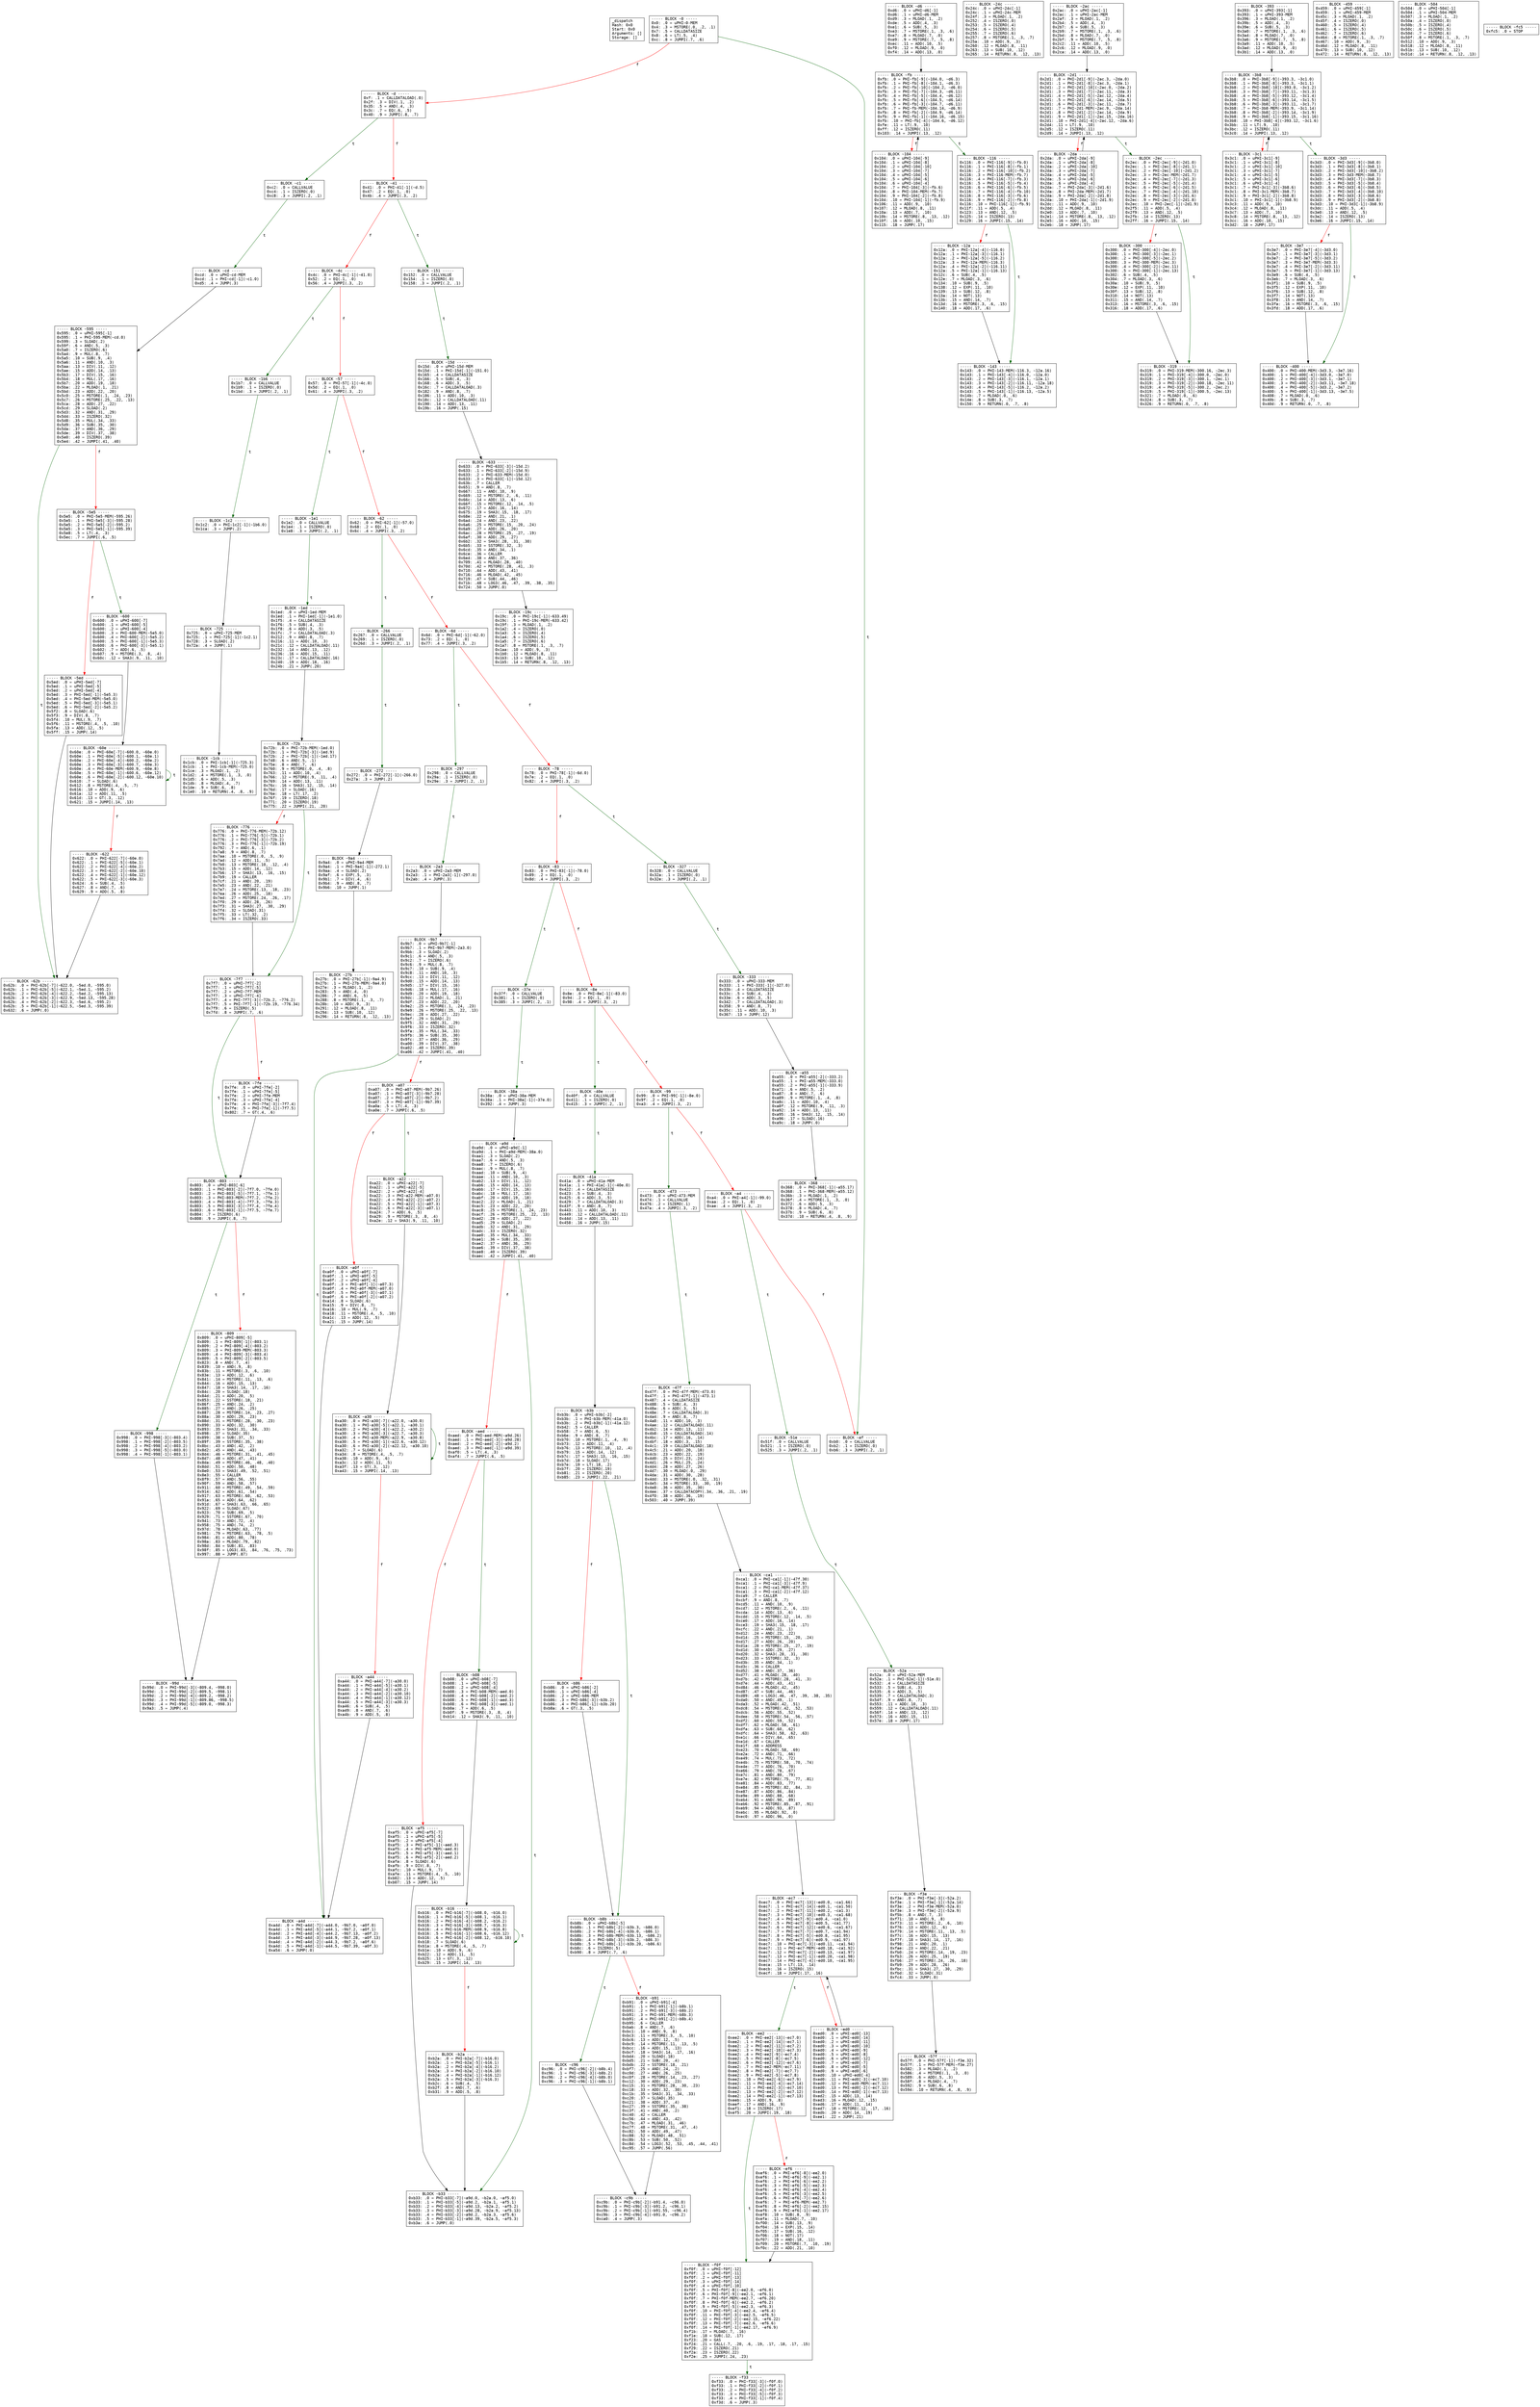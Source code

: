 
digraph G {
graph [fontname = "consolas"];
node  [fontname = "consolas"];
edge  [fontname = "consolas"];
ff [label="{_dispatch\lHash: 0x0\lStart: 0x0\lArguments: []\lStorage: []\l}", shape="record"];
block_0 [label="----- BLOCK ~0 -----\l0x0: .0 = uPHI~0-MEM\l0x4: .3 = MSTORE(.0, .2, .1)\l0x7: .5 = CALLDATASIZE\l0x8: .6 = LT(.5, .4)\l0xc: .8 = JUMPI(.7, .6)\l", shape="record"];
block_d [label="----- BLOCK ~d -----\l0xf: .1 = CALLDATALOAD(.0)\l0x2f: .3 = DIV(.1, .2)\l0x35: .5 = AND(.4, .3)\l0x3c: .7 = EQ(.6, .5)\l0x40: .9 = JUMPI(.8, .7)\l", shape="record"];
block_41 [label="----- BLOCK ~41 -----\l0x41: .0 = PHI~41[-1](~d.5)\l0x47: .2 = EQ(.1, .0)\l0x4b: .4 = JUMPI(.3, .2)\l", shape="record"];
block_4c [label="----- BLOCK ~4c -----\l0x4c: .0 = PHI~4c[-1](~41.0)\l0x52: .2 = EQ(.1, .0)\l0x56: .4 = JUMPI(.3, .2)\l", shape="record"];
block_57 [label="----- BLOCK ~57 -----\l0x57: .0 = PHI~57[-1](~4c.0)\l0x5d: .2 = EQ(.1, .0)\l0x61: .4 = JUMPI(.3, .2)\l", shape="record"];
block_62 [label="----- BLOCK ~62 -----\l0x62: .0 = PHI~62[-1](~57.0)\l0x68: .2 = EQ(.1, .0)\l0x6c: .4 = JUMPI(.3, .2)\l", shape="record"];
block_6d [label="----- BLOCK ~6d -----\l0x6d: .0 = PHI~6d[-1](~62.0)\l0x73: .2 = EQ(.1, .0)\l0x77: .4 = JUMPI(.3, .2)\l", shape="record"];
block_78 [label="----- BLOCK ~78 -----\l0x78: .0 = PHI~78[-1](~6d.0)\l0x7e: .2 = EQ(.1, .0)\l0x82: .4 = JUMPI(.3, .2)\l", shape="record"];
block_83 [label="----- BLOCK ~83 -----\l0x83: .0 = PHI~83[-1](~78.0)\l0x89: .2 = EQ(.1, .0)\l0x8d: .4 = JUMPI(.3, .2)\l", shape="record"];
block_8e [label="----- BLOCK ~8e -----\l0x8e: .0 = PHI~8e[-1](~83.0)\l0x94: .2 = EQ(.1, .0)\l0x98: .4 = JUMPI(.3, .2)\l", shape="record"];
block_99 [label="----- BLOCK ~99 -----\l0x99: .0 = PHI~99[-1](~8e.0)\l0x9f: .2 = EQ(.1, .0)\l0xa3: .4 = JUMPI(.3, .2)\l", shape="record"];
block_a4 [label="----- BLOCK ~a4 -----\l0xa4: .0 = PHI~a4[-1](~99.0)\l0xaa: .2 = EQ(.1, .0)\l0xae: .4 = JUMPI(.3, .2)\l", shape="record"];
block_af [label="----- BLOCK ~af -----\l0xb0: .0 = CALLVALUE\l0xb2: .1 = ISZERO(.0)\l0xb6: .3 = JUMPI(.2, .1)\l", shape="record"];
block_c1 [label="----- BLOCK ~c1 -----\l0xc2: .0 = CALLVALUE\l0xc4: .1 = ISZERO(.0)\l0xc8: .3 = JUMPI(.2, .1)\l", shape="record"];
block_cd [label="----- BLOCK ~cd -----\l0xcd: .0 = uPHI~cd-MEM\l0xcd: .1 = PHI~cd[-1](~c1.0)\l0xd5: .4 = JUMP(.3)\l", shape="record"];
block_d6 [label="----- BLOCK ~d6 -----\l0xd6: .0 = uPHI~d6[-1]\l0xd6: .1 = uPHI~d6-MEM\l0xd9: .3 = MLOAD(.1, .2)\l0xde: .5 = ADD(.4, .3)\l0xe1: .6 = SUB(.5, .3)\l0xe3: .7 = MSTORE(.1, .3, .6)\l0xe7: .8 = MLOAD(.7, .0)\l0xe9: .9 = MSTORE(.7, .5, .8)\l0xec: .11 = ADD(.10, .5)\l0xf0: .12 = MLOAD(.9, .0)\l0xf4: .14 = ADD(.13, .0)\l", shape="record"];
block_fb [label="----- BLOCK ~fb -----\l0xfb: .0 = PHI~fb[-9](~104.0, ~d6.3)\l0xfb: .1 = PHI~fb[-8](~104.1, ~d6.3)\l0xfb: .2 = PHI~fb[-10](~104.2, ~d6.0)\l0xfb: .3 = PHI~fb[-7](~104.3, ~d6.11)\l0xfb: .4 = PHI~fb[-5](~104.4, ~d6.12)\l0xfb: .5 = PHI~fb[-6](~104.5, ~d6.14)\l0xfb: .6 = PHI~fb[-3](~104.7, ~d6.11)\l0xfb: .7 = PHI~fb-MEM(~104.14, ~d6.9)\l0xfb: .8 = PHI~fb[-2](~104.9, ~d6.14)\l0xfb: .9 = PHI~fb[-1](~104.16, ~d6.15)\l0xfb: .10 = PHI~fb[-4](~104.6, ~d6.12)\l0xfe: .11 = LT(.9, .10)\l0xff: .12 = ISZERO(.11)\l0x103: .14 = JUMPI(.13, .12)\l", shape="record"];
block_104 [label="----- BLOCK ~104 -----\l0x104: .0 = uPHI~104[-9]\l0x104: .1 = uPHI~104[-8]\l0x104: .2 = uPHI~104[-10]\l0x104: .3 = uPHI~104[-7]\l0x104: .4 = uPHI~104[-5]\l0x104: .5 = uPHI~104[-6]\l0x104: .6 = uPHI~104[-4]\l0x104: .7 = PHI~104[-3](~fb.6)\l0x104: .8 = PHI~104-MEM(~fb.7)\l0x104: .9 = PHI~104[-2](~fb.8)\l0x104: .10 = PHI~104[-1](~fb.9)\l0x106: .11 = ADD(.9, .10)\l0x107: .12 = MLOAD(.8, .11)\l0x10a: .13 = ADD(.7, .10)\l0x10b: .14 = MSTORE(.8, .13, .12)\l0x10f: .16 = ADD(.10, .15)\l0x115: .18 = JUMP(.17)\l", shape="record"];
block_116 [label="----- BLOCK ~116 -----\l0x116: .0 = PHI~116[-9](~fb.0)\l0x116: .1 = PHI~116[-8](~fb.1)\l0x116: .2 = PHI~116[-10](~fb.2)\l0x116: .3 = PHI~116-MEM(~fb.7)\l0x116: .4 = PHI~116[-7](~fb.3)\l0x116: .5 = PHI~116[-5](~fb.4)\l0x116: .6 = PHI~116[-6](~fb.5)\l0x116: .7 = PHI~116[-4](~fb.10)\l0x116: .8 = PHI~116[-3](~fb.6)\l0x116: .9 = PHI~116[-2](~fb.8)\l0x116: .10 = PHI~116[-1](~fb.9)\l0x11f: .11 = ADD(.5, .4)\l0x123: .13 = AND(.12, .5)\l0x125: .14 = ISZERO(.13)\l0x129: .16 = JUMPI(.15, .14)\l", shape="record"];
block_12a [label="----- BLOCK ~12a -----\l0x12a: .0 = PHI~12a[-4](~116.0)\l0x12a: .1 = PHI~12a[-3](~116.1)\l0x12a: .2 = PHI~12a[-5](~116.2)\l0x12a: .3 = PHI~12a-MEM(~116.3)\l0x12a: .4 = PHI~12a[-2](~116.11)\l0x12a: .5 = PHI~12a[-1](~116.13)\l0x12c: .6 = SUB(.4, .5)\l0x12e: .7 = MLOAD(.3, .6)\l0x134: .10 = SUB(.9, .5)\l0x138: .12 = EXP(.11, .10)\l0x139: .13 = SUB(.12, .8)\l0x13a: .14 = NOT(.13)\l0x13b: .15 = AND(.14, .7)\l0x13d: .16 = MSTORE(.3, .6, .15)\l0x140: .18 = ADD(.17, .6)\l", shape="record"];
block_143 [label="----- BLOCK ~143 -----\l0x143: .0 = PHI~143-MEM(~116.3, ~12a.16)\l0x143: .1 = PHI~143[-4](~116.0, ~12a.0)\l0x143: .2 = PHI~143[-3](~116.1, ~12a.1)\l0x143: .3 = PHI~143[-2](~116.11, ~12a.18)\l0x143: .4 = PHI~143[-5](~116.2, ~12a.2)\l0x143: .5 = PHI~143[-1](~116.13, ~12a.5)\l0x14b: .7 = MLOAD(.0, .6)\l0x14e: .8 = SUB(.3, .7)\l0x150: .9 = RETURN(.0, .7, .8)\l", shape="record"];
block_151 [label="----- BLOCK ~151 -----\l0x152: .0 = CALLVALUE\l0x154: .1 = ISZERO(.0)\l0x158: .3 = JUMPI(.2, .1)\l", shape="record"];
block_15d [label="----- BLOCK ~15d -----\l0x15d: .0 = uPHI~15d-MEM\l0x15d: .1 = PHI~15d[-1](~151.0)\l0x165: .4 = CALLDATASIZE\l0x166: .5 = SUB(.4, .3)\l0x168: .6 = ADD(.3, .5)\l0x16c: .7 = CALLDATALOAD(.3)\l0x182: .9 = AND(.8, .7)\l0x186: .11 = ADD(.10, .3)\l0x18c: .12 = CALLDATALOAD(.11)\l0x190: .14 = ADD(.13, .11)\l0x19b: .16 = JUMP(.15)\l", shape="record"];
block_19c [label="----- BLOCK ~19c -----\l0x19c: .0 = PHI~19c[-1](~633.49)\l0x19c: .1 = PHI~19c-MEM(~633.42)\l0x19f: .3 = MLOAD(.1, .2)\l0x1a2: .4 = ISZERO(.0)\l0x1a3: .5 = ISZERO(.4)\l0x1a4: .6 = ISZERO(.5)\l0x1a5: .7 = ISZERO(.6)\l0x1a7: .8 = MSTORE(.1, .3, .7)\l0x1aa: .10 = ADD(.9, .3)\l0x1b0: .12 = MLOAD(.8, .11)\l0x1b3: .13 = SUB(.10, .12)\l0x1b5: .14 = RETURN(.8, .12, .13)\l", shape="record"];
block_1b6 [label="----- BLOCK ~1b6 -----\l0x1b7: .0 = CALLVALUE\l0x1b9: .1 = ISZERO(.0)\l0x1bd: .3 = JUMPI(.2, .1)\l", shape="record"];
block_1c2 [label="----- BLOCK ~1c2 -----\l0x1c2: .0 = PHI~1c2[-1](~1b6.0)\l0x1ca: .3 = JUMP(.2)\l", shape="record"];
block_1cb [label="----- BLOCK ~1cb -----\l0x1cb: .0 = PHI~1cb[-1](~725.3)\l0x1cb: .1 = PHI~1cb-MEM(~725.0)\l0x1ce: .3 = MLOAD(.1, .2)\l0x1d2: .4 = MSTORE(.1, .3, .0)\l0x1d5: .6 = ADD(.5, .3)\l0x1db: .8 = MLOAD(.4, .7)\l0x1de: .9 = SUB(.6, .8)\l0x1e0: .10 = RETURN(.4, .8, .9)\l", shape="record"];
block_1e1 [label="----- BLOCK ~1e1 -----\l0x1e2: .0 = CALLVALUE\l0x1e4: .1 = ISZERO(.0)\l0x1e8: .3 = JUMPI(.2, .1)\l", shape="record"];
block_1ed [label="----- BLOCK ~1ed -----\l0x1ed: .0 = uPHI~1ed-MEM\l0x1ed: .1 = PHI~1ed[-1](~1e1.0)\l0x1f5: .4 = CALLDATASIZE\l0x1f6: .5 = SUB(.4, .3)\l0x1f8: .6 = ADD(.3, .5)\l0x1fc: .7 = CALLDATALOAD(.3)\l0x212: .9 = AND(.8, .7)\l0x216: .11 = ADD(.10, .3)\l0x21c: .12 = CALLDATALOAD(.11)\l0x232: .14 = AND(.13, .12)\l0x236: .16 = ADD(.15, .11)\l0x23c: .17 = CALLDATALOAD(.16)\l0x240: .19 = ADD(.18, .16)\l0x24b: .21 = JUMP(.20)\l", shape="record"];
block_24c [label="----- BLOCK ~24c -----\l0x24c: .0 = uPHI~24c[-1]\l0x24c: .1 = uPHI~24c-MEM\l0x24f: .3 = MLOAD(.1, .2)\l0x252: .4 = ISZERO(.0)\l0x253: .5 = ISZERO(.4)\l0x254: .6 = ISZERO(.5)\l0x255: .7 = ISZERO(.6)\l0x257: .8 = MSTORE(.1, .3, .7)\l0x25a: .10 = ADD(.9, .3)\l0x260: .12 = MLOAD(.8, .11)\l0x263: .13 = SUB(.10, .12)\l0x265: .14 = RETURN(.8, .12, .13)\l", shape="record"];
block_266 [label="----- BLOCK ~266 -----\l0x267: .0 = CALLVALUE\l0x269: .1 = ISZERO(.0)\l0x26d: .3 = JUMPI(.2, .1)\l", shape="record"];
block_272 [label="----- BLOCK ~272 -----\l0x272: .0 = PHI~272[-1](~266.0)\l0x27a: .3 = JUMP(.2)\l", shape="record"];
block_27b [label="----- BLOCK ~27b -----\l0x27b: .0 = PHI~27b[-1](~9a4.9)\l0x27b: .1 = PHI~27b-MEM(~9a4.0)\l0x27e: .3 = MLOAD(.1, .2)\l0x283: .5 = AND(.4, .0)\l0x286: .7 = AND(.6, .5)\l0x288: .8 = MSTORE(.1, .3, .7)\l0x28b: .10 = ADD(.9, .3)\l0x291: .12 = MLOAD(.8, .11)\l0x294: .13 = SUB(.10, .12)\l0x296: .14 = RETURN(.8, .12, .13)\l", shape="record"];
block_297 [label="----- BLOCK ~297 -----\l0x298: .0 = CALLVALUE\l0x29a: .1 = ISZERO(.0)\l0x29e: .3 = JUMPI(.2, .1)\l", shape="record"];
block_2a3 [label="----- BLOCK ~2a3 -----\l0x2a3: .0 = uPHI~2a3-MEM\l0x2a3: .1 = PHI~2a3[-1](~297.0)\l0x2ab: .4 = JUMP(.3)\l", shape="record"];
block_2ac [label="----- BLOCK ~2ac -----\l0x2ac: .0 = uPHI~2ac[-1]\l0x2ac: .1 = uPHI~2ac-MEM\l0x2af: .3 = MLOAD(.1, .2)\l0x2b4: .5 = ADD(.4, .3)\l0x2b7: .6 = SUB(.5, .3)\l0x2b9: .7 = MSTORE(.1, .3, .6)\l0x2bd: .8 = MLOAD(.7, .0)\l0x2bf: .9 = MSTORE(.7, .5, .8)\l0x2c2: .11 = ADD(.10, .5)\l0x2c6: .12 = MLOAD(.9, .0)\l0x2ca: .14 = ADD(.13, .0)\l", shape="record"];
block_2d1 [label="----- BLOCK ~2d1 -----\l0x2d1: .0 = PHI~2d1[-9](~2ac.3, ~2da.0)\l0x2d1: .1 = PHI~2d1[-8](~2ac.3, ~2da.1)\l0x2d1: .2 = PHI~2d1[-10](~2ac.0, ~2da.2)\l0x2d1: .3 = PHI~2d1[-7](~2ac.11, ~2da.3)\l0x2d1: .4 = PHI~2d1[-5](~2ac.12, ~2da.4)\l0x2d1: .5 = PHI~2d1[-6](~2ac.14, ~2da.5)\l0x2d1: .6 = PHI~2d1[-3](~2ac.11, ~2da.7)\l0x2d1: .7 = PHI~2d1-MEM(~2ac.9, ~2da.14)\l0x2d1: .8 = PHI~2d1[-2](~2ac.14, ~2da.9)\l0x2d1: .9 = PHI~2d1[-1](~2ac.15, ~2da.16)\l0x2d1: .10 = PHI~2d1[-4](~2ac.12, ~2da.6)\l0x2d4: .11 = LT(.9, .10)\l0x2d5: .12 = ISZERO(.11)\l0x2d9: .14 = JUMPI(.13, .12)\l", shape="record"];
block_2da [label="----- BLOCK ~2da -----\l0x2da: .0 = uPHI~2da[-9]\l0x2da: .1 = uPHI~2da[-8]\l0x2da: .2 = uPHI~2da[-10]\l0x2da: .3 = uPHI~2da[-7]\l0x2da: .4 = uPHI~2da[-5]\l0x2da: .5 = uPHI~2da[-6]\l0x2da: .6 = uPHI~2da[-4]\l0x2da: .7 = PHI~2da[-3](~2d1.6)\l0x2da: .8 = PHI~2da-MEM(~2d1.7)\l0x2da: .9 = PHI~2da[-2](~2d1.8)\l0x2da: .10 = PHI~2da[-1](~2d1.9)\l0x2dc: .11 = ADD(.9, .10)\l0x2dd: .12 = MLOAD(.8, .11)\l0x2e0: .13 = ADD(.7, .10)\l0x2e1: .14 = MSTORE(.8, .13, .12)\l0x2e5: .16 = ADD(.10, .15)\l0x2eb: .18 = JUMP(.17)\l", shape="record"];
block_2ec [label="----- BLOCK ~2ec -----\l0x2ec: .0 = PHI~2ec[-9](~2d1.0)\l0x2ec: .1 = PHI~2ec[-8](~2d1.1)\l0x2ec: .2 = PHI~2ec[-10](~2d1.2)\l0x2ec: .3 = PHI~2ec-MEM(~2d1.7)\l0x2ec: .4 = PHI~2ec[-7](~2d1.3)\l0x2ec: .5 = PHI~2ec[-5](~2d1.4)\l0x2ec: .6 = PHI~2ec[-6](~2d1.5)\l0x2ec: .7 = PHI~2ec[-4](~2d1.10)\l0x2ec: .8 = PHI~2ec[-3](~2d1.6)\l0x2ec: .9 = PHI~2ec[-2](~2d1.8)\l0x2ec: .10 = PHI~2ec[-1](~2d1.9)\l0x2f5: .11 = ADD(.5, .4)\l0x2f9: .13 = AND(.12, .5)\l0x2fb: .14 = ISZERO(.13)\l0x2ff: .16 = JUMPI(.15, .14)\l", shape="record"];
block_300 [label="----- BLOCK ~300 -----\l0x300: .0 = PHI~300[-4](~2ec.0)\l0x300: .1 = PHI~300[-3](~2ec.1)\l0x300: .2 = PHI~300[-5](~2ec.2)\l0x300: .3 = PHI~300-MEM(~2ec.3)\l0x300: .4 = PHI~300[-2](~2ec.11)\l0x300: .5 = PHI~300[-1](~2ec.13)\l0x302: .6 = SUB(.4, .5)\l0x304: .7 = MLOAD(.3, .6)\l0x30a: .10 = SUB(.9, .5)\l0x30e: .12 = EXP(.11, .10)\l0x30f: .13 = SUB(.12, .8)\l0x310: .14 = NOT(.13)\l0x311: .15 = AND(.14, .7)\l0x313: .16 = MSTORE(.3, .6, .15)\l0x316: .18 = ADD(.17, .6)\l", shape="record"];
block_319 [label="----- BLOCK ~319 -----\l0x319: .0 = PHI~319-MEM(~300.16, ~2ec.3)\l0x319: .1 = PHI~319[-4](~300.0, ~2ec.0)\l0x319: .2 = PHI~319[-3](~300.1, ~2ec.1)\l0x319: .3 = PHI~319[-2](~300.18, ~2ec.11)\l0x319: .4 = PHI~319[-5](~300.2, ~2ec.2)\l0x319: .5 = PHI~319[-1](~300.5, ~2ec.13)\l0x321: .7 = MLOAD(.0, .6)\l0x324: .8 = SUB(.3, .7)\l0x326: .9 = RETURN(.0, .7, .8)\l", shape="record"];
block_327 [label="----- BLOCK ~327 -----\l0x328: .0 = CALLVALUE\l0x32a: .1 = ISZERO(.0)\l0x32e: .3 = JUMPI(.2, .1)\l", shape="record"];
block_333 [label="----- BLOCK ~333 -----\l0x333: .0 = uPHI~333-MEM\l0x333: .1 = PHI~333[-1](~327.0)\l0x33b: .4 = CALLDATASIZE\l0x33c: .5 = SUB(.4, .3)\l0x33e: .6 = ADD(.3, .5)\l0x342: .7 = CALLDATALOAD(.3)\l0x358: .9 = AND(.8, .7)\l0x35c: .11 = ADD(.10, .3)\l0x367: .13 = JUMP(.12)\l", shape="record"];
block_368 [label="----- BLOCK ~368 -----\l0x368: .0 = PHI~368[-1](~a55.17)\l0x368: .1 = PHI~368-MEM(~a55.12)\l0x36b: .3 = MLOAD(.1, .2)\l0x36f: .4 = MSTORE(.1, .3, .0)\l0x372: .6 = ADD(.5, .3)\l0x378: .8 = MLOAD(.4, .7)\l0x37b: .9 = SUB(.6, .8)\l0x37d: .10 = RETURN(.4, .8, .9)\l", shape="record"];
block_37e [label="----- BLOCK ~37e -----\l0x37f: .0 = CALLVALUE\l0x381: .1 = ISZERO(.0)\l0x385: .3 = JUMPI(.2, .1)\l", shape="record"];
block_38a [label="----- BLOCK ~38a -----\l0x38a: .0 = uPHI~38a-MEM\l0x38a: .1 = PHI~38a[-1](~37e.0)\l0x392: .4 = JUMP(.3)\l", shape="record"];
block_393 [label="----- BLOCK ~393 -----\l0x393: .0 = uPHI~393[-1]\l0x393: .1 = uPHI~393-MEM\l0x396: .3 = MLOAD(.1, .2)\l0x39b: .5 = ADD(.4, .3)\l0x39e: .6 = SUB(.5, .3)\l0x3a0: .7 = MSTORE(.1, .3, .6)\l0x3a4: .8 = MLOAD(.7, .0)\l0x3a6: .9 = MSTORE(.7, .5, .8)\l0x3a9: .11 = ADD(.10, .5)\l0x3ad: .12 = MLOAD(.9, .0)\l0x3b1: .14 = ADD(.13, .0)\l", shape="record"];
block_3b8 [label="----- BLOCK ~3b8 -----\l0x3b8: .0 = PHI~3b8[-9](~393.3, ~3c1.0)\l0x3b8: .1 = PHI~3b8[-8](~393.3, ~3c1.1)\l0x3b8: .2 = PHI~3b8[-10](~393.0, ~3c1.2)\l0x3b8: .3 = PHI~3b8[-7](~393.11, ~3c1.3)\l0x3b8: .4 = PHI~3b8[-5](~393.12, ~3c1.4)\l0x3b8: .5 = PHI~3b8[-6](~393.14, ~3c1.5)\l0x3b8: .6 = PHI~3b8[-3](~393.11, ~3c1.7)\l0x3b8: .7 = PHI~3b8-MEM(~393.9, ~3c1.14)\l0x3b8: .8 = PHI~3b8[-2](~393.14, ~3c1.9)\l0x3b8: .9 = PHI~3b8[-1](~393.15, ~3c1.16)\l0x3b8: .10 = PHI~3b8[-4](~393.12, ~3c1.6)\l0x3bb: .11 = LT(.9, .10)\l0x3bc: .12 = ISZERO(.11)\l0x3c0: .14 = JUMPI(.13, .12)\l", shape="record"];
block_3c1 [label="----- BLOCK ~3c1 -----\l0x3c1: .0 = uPHI~3c1[-9]\l0x3c1: .1 = uPHI~3c1[-8]\l0x3c1: .2 = uPHI~3c1[-10]\l0x3c1: .3 = uPHI~3c1[-7]\l0x3c1: .4 = uPHI~3c1[-5]\l0x3c1: .5 = uPHI~3c1[-6]\l0x3c1: .6 = uPHI~3c1[-4]\l0x3c1: .7 = PHI~3c1[-3](~3b8.6)\l0x3c1: .8 = PHI~3c1-MEM(~3b8.7)\l0x3c1: .9 = PHI~3c1[-2](~3b8.8)\l0x3c1: .10 = PHI~3c1[-1](~3b8.9)\l0x3c3: .11 = ADD(.9, .10)\l0x3c4: .12 = MLOAD(.8, .11)\l0x3c7: .13 = ADD(.7, .10)\l0x3c8: .14 = MSTORE(.8, .13, .12)\l0x3cc: .16 = ADD(.10, .15)\l0x3d2: .18 = JUMP(.17)\l", shape="record"];
block_3d3 [label="----- BLOCK ~3d3 -----\l0x3d3: .0 = PHI~3d3[-9](~3b8.0)\l0x3d3: .1 = PHI~3d3[-8](~3b8.1)\l0x3d3: .2 = PHI~3d3[-10](~3b8.2)\l0x3d3: .3 = PHI~3d3-MEM(~3b8.7)\l0x3d3: .4 = PHI~3d3[-7](~3b8.3)\l0x3d3: .5 = PHI~3d3[-5](~3b8.4)\l0x3d3: .6 = PHI~3d3[-6](~3b8.5)\l0x3d3: .7 = PHI~3d3[-4](~3b8.10)\l0x3d3: .8 = PHI~3d3[-3](~3b8.6)\l0x3d3: .9 = PHI~3d3[-2](~3b8.8)\l0x3d3: .10 = PHI~3d3[-1](~3b8.9)\l0x3dc: .11 = ADD(.5, .4)\l0x3e0: .13 = AND(.12, .5)\l0x3e2: .14 = ISZERO(.13)\l0x3e6: .16 = JUMPI(.15, .14)\l", shape="record"];
block_3e7 [label="----- BLOCK ~3e7 -----\l0x3e7: .0 = PHI~3e7[-4](~3d3.0)\l0x3e7: .1 = PHI~3e7[-3](~3d3.1)\l0x3e7: .2 = PHI~3e7[-5](~3d3.2)\l0x3e7: .3 = PHI~3e7-MEM(~3d3.3)\l0x3e7: .4 = PHI~3e7[-2](~3d3.11)\l0x3e7: .5 = PHI~3e7[-1](~3d3.13)\l0x3e9: .6 = SUB(.4, .5)\l0x3eb: .7 = MLOAD(.3, .6)\l0x3f1: .10 = SUB(.9, .5)\l0x3f5: .12 = EXP(.11, .10)\l0x3f6: .13 = SUB(.12, .8)\l0x3f7: .14 = NOT(.13)\l0x3f8: .15 = AND(.14, .7)\l0x3fa: .16 = MSTORE(.3, .6, .15)\l0x3fd: .18 = ADD(.17, .6)\l", shape="record"];
block_400 [label="----- BLOCK ~400 -----\l0x400: .0 = PHI~400-MEM(~3d3.3, ~3e7.16)\l0x400: .1 = PHI~400[-4](~3d3.0, ~3e7.0)\l0x400: .2 = PHI~400[-3](~3d3.1, ~3e7.1)\l0x400: .3 = PHI~400[-2](~3d3.11, ~3e7.18)\l0x400: .4 = PHI~400[-5](~3d3.2, ~3e7.2)\l0x400: .5 = PHI~400[-1](~3d3.13, ~3e7.5)\l0x408: .7 = MLOAD(.0, .6)\l0x40b: .8 = SUB(.3, .7)\l0x40d: .9 = RETURN(.0, .7, .8)\l", shape="record"];
block_40e [label="----- BLOCK ~40e -----\l0x40f: .0 = CALLVALUE\l0x411: .1 = ISZERO(.0)\l0x415: .3 = JUMPI(.2, .1)\l", shape="record"];
block_41a [label="----- BLOCK ~41a -----\l0x41a: .0 = uPHI~41a-MEM\l0x41a: .1 = PHI~41a[-1](~40e.0)\l0x422: .4 = CALLDATASIZE\l0x423: .5 = SUB(.4, .3)\l0x425: .6 = ADD(.3, .5)\l0x429: .7 = CALLDATALOAD(.3)\l0x43f: .9 = AND(.8, .7)\l0x443: .11 = ADD(.10, .3)\l0x449: .12 = CALLDATALOAD(.11)\l0x44d: .14 = ADD(.13, .11)\l0x458: .16 = JUMP(.15)\l", shape="record"];
block_459 [label="----- BLOCK ~459 -----\l0x459: .0 = uPHI~459[-1]\l0x459: .1 = uPHI~459-MEM\l0x45c: .3 = MLOAD(.1, .2)\l0x45f: .4 = ISZERO(.0)\l0x460: .5 = ISZERO(.4)\l0x461: .6 = ISZERO(.5)\l0x462: .7 = ISZERO(.6)\l0x464: .8 = MSTORE(.1, .3, .7)\l0x467: .10 = ADD(.9, .3)\l0x46d: .12 = MLOAD(.8, .11)\l0x470: .13 = SUB(.10, .12)\l0x472: .14 = RETURN(.8, .12, .13)\l", shape="record"];
block_473 [label="----- BLOCK ~473 -----\l0x473: .0 = uPHI~473-MEM\l0x474: .1 = CALLVALUE\l0x476: .2 = ISZERO(.1)\l0x47a: .4 = JUMPI(.3, .2)\l", shape="record"];
block_47f [label="----- BLOCK ~47f -----\l0x47f: .0 = PHI~47f-MEM(~473.0)\l0x47f: .1 = PHI~47f[-1](~473.1)\l0x487: .4 = CALLDATASIZE\l0x488: .5 = SUB(.4, .3)\l0x48a: .6 = ADD(.3, .5)\l0x48e: .7 = CALLDATALOAD(.3)\l0x4a4: .9 = AND(.8, .7)\l0x4a8: .11 = ADD(.10, .3)\l0x4ae: .12 = CALLDATALOAD(.11)\l0x4b2: .14 = ADD(.13, .11)\l0x4b8: .15 = CALLDATALOAD(.14)\l0x4bc: .17 = ADD(.16, .14)\l0x4bf: .18 = ADD(.3, .15)\l0x4c1: .19 = CALLDATALOAD(.18)\l0x4c5: .21 = ADD(.20, .18)\l0x4cb: .23 = ADD(.22, .19)\l0x4d0: .25 = DIV(.23, .24)\l0x4d1: .26 = MUL(.25, .24)\l0x4d4: .28 = ADD(.27, .26)\l0x4d7: .30 = MLOAD(.0, .29)\l0x4da: .31 = ADD(.30, .28)\l0x4dd: .33 = MSTORE(.0, .32, .31)\l0x4e5: .34 = MSTORE(.33, .30, .19)\l0x4e8: .36 = ADD(.35, .30)\l0x4ee: .37 = CALLDATACOPY(.34, .36, .21, .19)\l0x4f0: .38 = ADD(.36, .19)\l0x503: .40 = JUMP(.39)\l", shape="record"];
block_504 [label="----- BLOCK ~504 -----\l0x504: .0 = uPHI~504[-1]\l0x504: .1 = uPHI~504-MEM\l0x507: .3 = MLOAD(.1, .2)\l0x50a: .4 = ISZERO(.0)\l0x50b: .5 = ISZERO(.4)\l0x50c: .6 = ISZERO(.5)\l0x50d: .7 = ISZERO(.6)\l0x50f: .8 = MSTORE(.1, .3, .7)\l0x512: .10 = ADD(.9, .3)\l0x518: .12 = MLOAD(.8, .11)\l0x51b: .13 = SUB(.10, .12)\l0x51d: .14 = RETURN(.8, .12, .13)\l", shape="record"];
block_51e [label="----- BLOCK ~51e -----\l0x51f: .0 = CALLVALUE\l0x521: .1 = ISZERO(.0)\l0x525: .3 = JUMPI(.2, .1)\l", shape="record"];
block_52a [label="----- BLOCK ~52a -----\l0x52a: .0 = uPHI~52a-MEM\l0x52a: .1 = PHI~52a[-1](~51e.0)\l0x532: .4 = CALLDATASIZE\l0x533: .5 = SUB(.4, .3)\l0x535: .6 = ADD(.3, .5)\l0x539: .7 = CALLDATALOAD(.3)\l0x54f: .9 = AND(.8, .7)\l0x553: .11 = ADD(.10, .3)\l0x559: .12 = CALLDATALOAD(.11)\l0x56f: .14 = AND(.13, .12)\l0x573: .16 = ADD(.15, .11)\l0x57e: .18 = JUMP(.17)\l", shape="record"];
block_57f [label="----- BLOCK ~57f -----\l0x57f: .0 = PHI~57f[-1](~f3e.32)\l0x57f: .1 = PHI~57f-MEM(~f3e.27)\l0x582: .3 = MLOAD(.1, .2)\l0x586: .4 = MSTORE(.1, .3, .0)\l0x589: .6 = ADD(.5, .3)\l0x58f: .8 = MLOAD(.4, .7)\l0x592: .9 = SUB(.6, .8)\l0x594: .10 = RETURN(.4, .8, .9)\l", shape="record"];
block_595 [label="----- BLOCK ~595 -----\l0x595: .0 = uPHI~595[-1]\l0x595: .1 = PHI~595-MEM(~cd.0)\l0x599: .3 = SLOAD(.2)\l0x59f: .6 = AND(.5, .3)\l0x5a0: .7 = ISZERO(.6)\l0x5a4: .9 = MUL(.8, .7)\l0x5a5: .10 = SUB(.9, .4)\l0x5a6: .11 = AND(.10, .3)\l0x5aa: .13 = DIV(.11, .12)\l0x5ae: .15 = ADD(.14, .13)\l0x5b3: .17 = DIV(.15, .16)\l0x5b4: .18 = MUL(.17, .16)\l0x5b7: .20 = ADD(.19, .18)\l0x5ba: .22 = MLOAD(.1, .21)\l0x5bd: .23 = ADD(.22, .20)\l0x5c0: .25 = MSTORE(.1, .24, .23)\l0x5c7: .26 = MSTORE(.25, .22, .13)\l0x5ca: .28 = ADD(.27, .22)\l0x5cd: .29 = SLOAD(.2)\l0x5d3: .32 = AND(.31, .29)\l0x5d4: .33 = ISZERO(.32)\l0x5d8: .35 = MUL(.34, .33)\l0x5d9: .36 = SUB(.35, .30)\l0x5da: .37 = AND(.36, .29)\l0x5de: .39 = DIV(.37, .38)\l0x5e0: .40 = ISZERO(.39)\l0x5e4: .42 = JUMPI(.41, .40)\l", shape="record"];
block_5e5 [label="----- BLOCK ~5e5 -----\l0x5e5: .0 = PHI~5e5-MEM(~595.26)\l0x5e5: .1 = PHI~5e5[-3](~595.28)\l0x5e5: .2 = PHI~5e5[-2](~595.2)\l0x5e5: .3 = PHI~5e5[-1](~595.39)\l0x5e8: .5 = LT(.4, .3)\l0x5ec: .7 = JUMPI(.6, .5)\l", shape="record"];
block_5ed [label="----- BLOCK ~5ed -----\l0x5ed: .0 = uPHI~5ed[-7]\l0x5ed: .1 = uPHI~5ed[-5]\l0x5ed: .2 = uPHI~5ed[-4]\l0x5ed: .3 = PHI~5ed[-1](~5e5.3)\l0x5ed: .4 = PHI~5ed-MEM(~5e5.0)\l0x5ed: .5 = PHI~5ed[-3](~5e5.1)\l0x5ed: .6 = PHI~5ed[-2](~5e5.2)\l0x5f2: .8 = SLOAD(.6)\l0x5f3: .9 = DIV(.8, .7)\l0x5f4: .10 = MUL(.9, .7)\l0x5f6: .11 = MSTORE(.4, .5, .10)\l0x5fa: .13 = ADD(.12, .5)\l0x5ff: .15 = JUMP(.14)\l", shape="record"];
block_600 [label="----- BLOCK ~600 -----\l0x600: .0 = uPHI~600[-7]\l0x600: .1 = uPHI~600[-5]\l0x600: .2 = uPHI~600[-4]\l0x600: .3 = PHI~600-MEM(~5e5.0)\l0x600: .4 = PHI~600[-2](~5e5.2)\l0x600: .5 = PHI~600[-1](~5e5.3)\l0x600: .6 = PHI~600[-3](~5e5.1)\l0x602: .7 = ADD(.6, .5)\l0x607: .9 = MSTORE(.3, .8, .4)\l0x60c: .12 = SHA3(.9, .11, .10)\l", shape="record"];
block_60e [label="----- BLOCK ~60e -----\l0x60e: .0 = PHI~60e[-7](~600.0, ~60e.0)\l0x60e: .1 = PHI~60e[-5](~600.1, ~60e.1)\l0x60e: .2 = PHI~60e[-4](~600.2, ~60e.2)\l0x60e: .3 = PHI~60e[-3](~600.7, ~60e.3)\l0x60e: .4 = PHI~60e-MEM(~600.9, ~60e.8)\l0x60e: .5 = PHI~60e[-1](~600.6, ~60e.12)\l0x60e: .6 = PHI~60e[-2](~600.12, ~60e.10)\l0x610: .7 = SLOAD(.6)\l0x612: .8 = MSTORE(.4, .5, .7)\l0x616: .10 = ADD(.9, .6)\l0x61a: .12 = ADD(.11, .5)\l0x61d: .13 = GT(.3, .12)\l0x621: .15 = JUMPI(.14, .13)\l", shape="record"];
block_622 [label="----- BLOCK ~622 -----\l0x622: .0 = PHI~622[-7](~60e.0)\l0x622: .1 = PHI~622[-5](~60e.1)\l0x622: .2 = PHI~622[-4](~60e.2)\l0x622: .3 = PHI~622[-2](~60e.10)\l0x622: .4 = PHI~622[-1](~60e.12)\l0x622: .5 = PHI~622[-3](~60e.3)\l0x624: .6 = SUB(.4, .5)\l0x627: .8 = AND(.7, .6)\l0x629: .9 = ADD(.5, .8)\l", shape="record"];
block_62b [label="----- BLOCK ~62b -----\l0x62b: .0 = PHI~62b[-7](~622.0, ~5ed.0, ~595.0)\l0x62b: .1 = PHI~62b[-5](~622.1, ~5ed.1, ~595.2)\l0x62b: .2 = PHI~62b[-4](~622.2, ~5ed.2, ~595.13)\l0x62b: .3 = PHI~62b[-3](~622.9, ~5ed.13, ~595.28)\l0x62b: .4 = PHI~62b[-2](~622.3, ~5ed.6, ~595.2)\l0x62b: .5 = PHI~62b[-1](~622.5, ~5ed.3, ~595.39)\l0x632: .6 = JUMP(.0)\l", shape="record"];
block_633 [label="----- BLOCK ~633 -----\l0x633: .0 = PHI~633[-3](~15d.2)\l0x633: .1 = PHI~633[-2](~15d.9)\l0x633: .2 = PHI~633-MEM(~15d.0)\l0x633: .3 = PHI~633[-1](~15d.12)\l0x63b: .7 = CALLER\l0x651: .9 = AND(.8, .7)\l0x667: .11 = AND(.10, .9)\l0x669: .12 = MSTORE(.2, .6, .11)\l0x66c: .14 = ADD(.13, .6)\l0x66f: .15 = MSTORE(.12, .14, .5)\l0x672: .17 = ADD(.16, .14)\l0x675: .19 = SHA3(.15, .18, .17)\l0x68e: .22 = AND(.21, .1)\l0x6a4: .24 = AND(.23, .22)\l0x6a6: .25 = MSTORE(.15, .20, .24)\l0x6a9: .27 = ADD(.26, .20)\l0x6ac: .28 = MSTORE(.25, .27, .19)\l0x6af: .30 = ADD(.29, .27)\l0x6b2: .32 = SHA3(.28, .31, .30)\l0x6b5: .33 = SSTORE(.32, .3)\l0x6cd: .35 = AND(.34, .1)\l0x6ce: .36 = CALLER\l0x6e4: .38 = AND(.37, .36)\l0x709: .41 = MLOAD(.28, .40)\l0x70d: .42 = MSTORE(.28, .41, .3)\l0x710: .44 = ADD(.43, .41)\l0x716: .46 = MLOAD(.42, .45)\l0x719: .47 = SUB(.44, .46)\l0x71b: .48 = LOG3(.46, .47, .39, .38, .35)\l0x724: .50 = JUMP(.0)\l", shape="record"];
block_725 [label="----- BLOCK ~725 -----\l0x725: .0 = uPHI~725-MEM\l0x725: .1 = PHI~725[-1](~1c2.1)\l0x728: .3 = SLOAD(.2)\l0x72a: .4 = JUMP(.1)\l", shape="record"];
block_72b [label="----- BLOCK ~72b -----\l0x72b: .0 = PHI~72b-MEM(~1ed.0)\l0x72b: .1 = PHI~72b[-3](~1ed.9)\l0x72b: .2 = PHI~72b[-1](~1ed.17)\l0x748: .6 = AND(.5, .1)\l0x75e: .8 = AND(.7, .6)\l0x760: .9 = MSTORE(.0, .4, .8)\l0x763: .11 = ADD(.10, .4)\l0x766: .12 = MSTORE(.9, .11, .4)\l0x769: .14 = ADD(.13, .11)\l0x76c: .16 = SHA3(.12, .15, .14)\l0x76d: .17 = SLOAD(.16)\l0x76e: .18 = LT(.17, .2)\l0x76f: .19 = ISZERO(.18)\l0x771: .20 = ISZERO(.19)\l0x775: .22 = JUMPI(.21, .20)\l", shape="record"];
block_776 [label="----- BLOCK ~776 -----\l0x776: .0 = PHI~776-MEM(~72b.12)\l0x776: .1 = PHI~776[-5](~72b.1)\l0x776: .2 = PHI~776[-3](~72b.2)\l0x776: .3 = PHI~776[-1](~72b.19)\l0x792: .7 = AND(.6, .1)\l0x7a8: .9 = AND(.8, .7)\l0x7aa: .10 = MSTORE(.0, .5, .9)\l0x7ad: .12 = ADD(.11, .5)\l0x7b0: .13 = MSTORE(.10, .12, .4)\l0x7b3: .15 = ADD(.14, .12)\l0x7b6: .17 = SHA3(.13, .16, .15)\l0x7b9: .19 = CALLER\l0x7cf: .21 = AND(.20, .19)\l0x7e5: .23 = AND(.22, .21)\l0x7e7: .24 = MSTORE(.13, .18, .23)\l0x7ea: .26 = ADD(.25, .18)\l0x7ed: .27 = MSTORE(.24, .26, .17)\l0x7f0: .29 = ADD(.28, .26)\l0x7f3: .31 = SHA3(.27, .30, .29)\l0x7f4: .32 = SLOAD(.31)\l0x7f5: .33 = LT(.32, .2)\l0x7f6: .34 = ISZERO(.33)\l", shape="record"];
block_7f7 [label="----- BLOCK ~7f7 -----\l0x7f7: .0 = uPHI~7f7[-2]\l0x7f7: .1 = uPHI~7f7[-5]\l0x7f7: .2 = uPHI~7f7-MEM\l0x7f7: .3 = uPHI~7f7[-4]\l0x7f7: .4 = PHI~7f7[-3](~72b.2, ~776.2)\l0x7f7: .5 = PHI~7f7[-1](~72b.19, ~776.34)\l0x7f9: .6 = ISZERO(.5)\l0x7fd: .8 = JUMPI(.7, .6)\l", shape="record"];
block_7fe [label="----- BLOCK ~7fe -----\l0x7fe: .0 = uPHI~7fe[-2]\l0x7fe: .1 = uPHI~7fe[-5]\l0x7fe: .2 = uPHI~7fe-MEM\l0x7fe: .3 = uPHI~7fe[-4]\l0x7fe: .4 = PHI~7fe[-3](~7f7.4)\l0x7fe: .5 = PHI~7fe[-1](~7f7.5)\l0x802: .7 = GT(.4, .6)\l", shape="record"];
block_803 [label="----- BLOCK ~803 -----\l0x803: .0 = uPHI~803[-6]\l0x803: .1 = PHI~803[-2](~7f7.0, ~7fe.0)\l0x803: .2 = PHI~803[-5](~7f7.1, ~7fe.1)\l0x803: .3 = PHI~803-MEM(~7f7.2, ~7fe.2)\l0x803: .4 = PHI~803[-4](~7f7.3, ~7fe.3)\l0x803: .5 = PHI~803[-3](~7f7.4, ~7fe.4)\l0x803: .6 = PHI~803[-1](~7f7.5, ~7fe.7)\l0x804: .7 = ISZERO(.6)\l0x808: .9 = JUMPI(.8, .7)\l", shape="record"];
block_809 [label="----- BLOCK ~809 -----\l0x809: .0 = uPHI~809[-5]\l0x809: .1 = PHI~809[-1](~803.1)\l0x809: .2 = PHI~809[-4](~803.2)\l0x809: .3 = PHI~809-MEM(~803.3)\l0x809: .4 = PHI~809[-3](~803.4)\l0x809: .5 = PHI~809[-2](~803.5)\l0x823: .8 = AND(.7, .4)\l0x839: .10 = AND(.9, .8)\l0x83b: .11 = MSTORE(.3, .6, .10)\l0x83e: .13 = ADD(.12, .6)\l0x841: .14 = MSTORE(.11, .13, .6)\l0x844: .16 = ADD(.15, .13)\l0x847: .18 = SHA3(.14, .17, .16)\l0x84c: .20 = SLOAD(.18)\l0x84d: .21 = ADD(.20, .5)\l0x853: .22 = SSTORE(.18, .21)\l0x86f: .25 = AND(.24, .2)\l0x885: .27 = AND(.26, .25)\l0x887: .28 = MSTORE(.14, .23, .27)\l0x88a: .30 = ADD(.29, .23)\l0x88d: .31 = MSTORE(.28, .30, .23)\l0x890: .33 = ADD(.32, .30)\l0x893: .35 = SHA3(.31, .34, .33)\l0x898: .37 = SLOAD(.35)\l0x899: .38 = SUB(.37, .5)\l0x89f: .39 = SSTORE(.35, .38)\l0x8bc: .43 = AND(.42, .2)\l0x8d2: .45 = AND(.44, .43)\l0x8d4: .46 = MSTORE(.31, .41, .45)\l0x8d7: .48 = ADD(.47, .41)\l0x8da: .49 = MSTORE(.46, .48, .40)\l0x8dd: .51 = ADD(.50, .48)\l0x8e0: .53 = SHA3(.49, .52, .51)\l0x8e3: .55 = CALLER\l0x8f9: .57 = AND(.56, .55)\l0x90f: .59 = AND(.58, .57)\l0x911: .60 = MSTORE(.49, .54, .59)\l0x914: .62 = ADD(.61, .54)\l0x917: .63 = MSTORE(.60, .62, .53)\l0x91a: .65 = ADD(.64, .62)\l0x91d: .67 = SHA3(.63, .66, .65)\l0x922: .69 = SLOAD(.67)\l0x923: .70 = SUB(.69, .5)\l0x929: .71 = SSTORE(.67, .70)\l0x941: .73 = AND(.72, .4)\l0x958: .75 = AND(.74, .2)\l0x97d: .78 = MLOAD(.63, .77)\l0x981: .79 = MSTORE(.63, .78, .5)\l0x984: .81 = ADD(.80, .78)\l0x98a: .83 = MLOAD(.79, .82)\l0x98d: .84 = SUB(.81, .83)\l0x98f: .85 = LOG3(.83, .84, .76, .75, .73)\l0x997: .88 = JUMP(.87)\l", shape="record"];
block_998 [label="----- BLOCK ~998 -----\l0x998: .0 = PHI~998[-3](~803.4)\l0x998: .1 = PHI~998[-2](~803.5)\l0x998: .2 = PHI~998[-4](~803.2)\l0x998: .3 = PHI~998[-5](~803.0)\l0x998: .4 = PHI~998[-1](~803.1)\l", shape="record"];
block_99d [label="----- BLOCK ~99d -----\l0x99d: .0 = PHI~99d[-3](~809.4, ~998.0)\l0x99d: .1 = PHI~99d[-2](~809.5, ~998.1)\l0x99d: .2 = PHI~99d[-4](~809.2, ~998.2)\l0x99d: .3 = PHI~99d[-1](~809.86, ~998.5)\l0x99d: .4 = PHI~99d[-5](~809.0, ~998.3)\l0x9a3: .5 = JUMP(.4)\l", shape="record"];
block_9a4 [label="----- BLOCK ~9a4 -----\l0x9a4: .0 = uPHI~9a4-MEM\l0x9a4: .1 = PHI~9a4[-1](~272.1)\l0x9aa: .4 = SLOAD(.2)\l0x9af: .6 = EXP(.5, .3)\l0x9b1: .7 = DIV(.4, .6)\l0x9b4: .9 = AND(.8, .7)\l0x9b6: .10 = JUMP(.1)\l", shape="record"];
block_9b7 [label="----- BLOCK ~9b7 -----\l0x9b7: .0 = uPHI~9b7[-1]\l0x9b7: .1 = PHI~9b7-MEM(~2a3.0)\l0x9bb: .3 = SLOAD(.2)\l0x9c1: .6 = AND(.5, .3)\l0x9c2: .7 = ISZERO(.6)\l0x9c6: .9 = MUL(.8, .7)\l0x9c7: .10 = SUB(.9, .4)\l0x9c8: .11 = AND(.10, .3)\l0x9cc: .13 = DIV(.11, .12)\l0x9d0: .15 = ADD(.14, .13)\l0x9d5: .17 = DIV(.15, .16)\l0x9d6: .18 = MUL(.17, .16)\l0x9d9: .20 = ADD(.19, .18)\l0x9dc: .22 = MLOAD(.1, .21)\l0x9df: .23 = ADD(.22, .20)\l0x9e2: .25 = MSTORE(.1, .24, .23)\l0x9e9: .26 = MSTORE(.25, .22, .13)\l0x9ec: .28 = ADD(.27, .22)\l0x9ef: .29 = SLOAD(.2)\l0x9f5: .32 = AND(.31, .29)\l0x9f6: .33 = ISZERO(.32)\l0x9fa: .35 = MUL(.34, .33)\l0x9fb: .36 = SUB(.35, .30)\l0x9fc: .37 = AND(.36, .29)\l0xa00: .39 = DIV(.37, .38)\l0xa02: .40 = ISZERO(.39)\l0xa06: .42 = JUMPI(.41, .40)\l", shape="record"];
block_a07 [label="----- BLOCK ~a07 -----\l0xa07: .0 = PHI~a07-MEM(~9b7.26)\l0xa07: .1 = PHI~a07[-3](~9b7.28)\l0xa07: .2 = PHI~a07[-2](~9b7.2)\l0xa07: .3 = PHI~a07[-1](~9b7.39)\l0xa0a: .5 = LT(.4, .3)\l0xa0e: .7 = JUMPI(.6, .5)\l", shape="record"];
block_a0f [label="----- BLOCK ~a0f -----\l0xa0f: .0 = uPHI~a0f[-7]\l0xa0f: .1 = uPHI~a0f[-5]\l0xa0f: .2 = uPHI~a0f[-4]\l0xa0f: .3 = PHI~a0f[-1](~a07.3)\l0xa0f: .4 = PHI~a0f-MEM(~a07.0)\l0xa0f: .5 = PHI~a0f[-3](~a07.1)\l0xa0f: .6 = PHI~a0f[-2](~a07.2)\l0xa14: .8 = SLOAD(.6)\l0xa15: .9 = DIV(.8, .7)\l0xa16: .10 = MUL(.9, .7)\l0xa18: .11 = MSTORE(.4, .5, .10)\l0xa1c: .13 = ADD(.12, .5)\l0xa21: .15 = JUMP(.14)\l", shape="record"];
block_a22 [label="----- BLOCK ~a22 -----\l0xa22: .0 = uPHI~a22[-7]\l0xa22: .1 = uPHI~a22[-5]\l0xa22: .2 = uPHI~a22[-4]\l0xa22: .3 = PHI~a22-MEM(~a07.0)\l0xa22: .4 = PHI~a22[-2](~a07.2)\l0xa22: .5 = PHI~a22[-1](~a07.3)\l0xa22: .6 = PHI~a22[-3](~a07.1)\l0xa24: .7 = ADD(.6, .5)\l0xa29: .9 = MSTORE(.3, .8, .4)\l0xa2e: .12 = SHA3(.9, .11, .10)\l", shape="record"];
block_a30 [label="----- BLOCK ~a30 -----\l0xa30: .0 = PHI~a30[-7](~a22.0, ~a30.0)\l0xa30: .1 = PHI~a30[-5](~a22.1, ~a30.1)\l0xa30: .2 = PHI~a30[-4](~a22.2, ~a30.2)\l0xa30: .3 = PHI~a30[-3](~a22.7, ~a30.3)\l0xa30: .4 = PHI~a30-MEM(~a22.9, ~a30.8)\l0xa30: .5 = PHI~a30[-1](~a22.6, ~a30.12)\l0xa30: .6 = PHI~a30[-2](~a22.12, ~a30.10)\l0xa32: .7 = SLOAD(.6)\l0xa34: .8 = MSTORE(.4, .5, .7)\l0xa38: .10 = ADD(.9, .6)\l0xa3c: .12 = ADD(.11, .5)\l0xa3f: .13 = GT(.3, .12)\l0xa43: .15 = JUMPI(.14, .13)\l", shape="record"];
block_a44 [label="----- BLOCK ~a44 -----\l0xa44: .0 = PHI~a44[-7](~a30.0)\l0xa44: .1 = PHI~a44[-5](~a30.1)\l0xa44: .2 = PHI~a44[-4](~a30.2)\l0xa44: .3 = PHI~a44[-2](~a30.10)\l0xa44: .4 = PHI~a44[-1](~a30.12)\l0xa44: .5 = PHI~a44[-3](~a30.3)\l0xa46: .6 = SUB(.4, .5)\l0xa49: .8 = AND(.7, .6)\l0xa4b: .9 = ADD(.5, .8)\l", shape="record"];
block_a4d [label="----- BLOCK ~a4d -----\l0xa4d: .0 = PHI~a4d[-7](~a44.0, ~9b7.0, ~a0f.0)\l0xa4d: .1 = PHI~a4d[-5](~a44.1, ~9b7.2, ~a0f.1)\l0xa4d: .2 = PHI~a4d[-4](~a44.2, ~9b7.13, ~a0f.2)\l0xa4d: .3 = PHI~a4d[-3](~a44.9, ~9b7.28, ~a0f.13)\l0xa4d: .4 = PHI~a4d[-2](~a44.3, ~9b7.2, ~a0f.6)\l0xa4d: .5 = PHI~a4d[-1](~a44.5, ~9b7.39, ~a0f.3)\l0xa54: .6 = JUMP(.0)\l", shape="record"];
block_a55 [label="----- BLOCK ~a55 -----\l0xa55: .0 = PHI~a55[-2](~333.2)\l0xa55: .1 = PHI~a55-MEM(~333.0)\l0xa55: .2 = PHI~a55[-1](~333.9)\l0xa71: .6 = AND(.5, .2)\l0xa87: .8 = AND(.7, .6)\l0xa89: .9 = MSTORE(.1, .4, .8)\l0xa8c: .11 = ADD(.10, .4)\l0xa8f: .12 = MSTORE(.9, .11, .3)\l0xa92: .14 = ADD(.13, .11)\l0xa95: .16 = SHA3(.12, .15, .14)\l0xa96: .17 = SLOAD(.16)\l0xa9c: .18 = JUMP(.0)\l", shape="record"];
block_a9d [label="----- BLOCK ~a9d -----\l0xa9d: .0 = uPHI~a9d[-1]\l0xa9d: .1 = PHI~a9d-MEM(~38a.0)\l0xaa1: .3 = SLOAD(.2)\l0xaa7: .6 = AND(.5, .3)\l0xaa8: .7 = ISZERO(.6)\l0xaac: .9 = MUL(.8, .7)\l0xaad: .10 = SUB(.9, .4)\l0xaae: .11 = AND(.10, .3)\l0xab2: .13 = DIV(.11, .12)\l0xab6: .15 = ADD(.14, .13)\l0xabb: .17 = DIV(.15, .16)\l0xabc: .18 = MUL(.17, .16)\l0xabf: .20 = ADD(.19, .18)\l0xac2: .22 = MLOAD(.1, .21)\l0xac5: .23 = ADD(.22, .20)\l0xac8: .25 = MSTORE(.1, .24, .23)\l0xacf: .26 = MSTORE(.25, .22, .13)\l0xad2: .28 = ADD(.27, .22)\l0xad5: .29 = SLOAD(.2)\l0xadb: .32 = AND(.31, .29)\l0xadc: .33 = ISZERO(.32)\l0xae0: .35 = MUL(.34, .33)\l0xae1: .36 = SUB(.35, .30)\l0xae2: .37 = AND(.36, .29)\l0xae6: .39 = DIV(.37, .38)\l0xae8: .40 = ISZERO(.39)\l0xaec: .42 = JUMPI(.41, .40)\l", shape="record"];
block_aed [label="----- BLOCK ~aed -----\l0xaed: .0 = PHI~aed-MEM(~a9d.26)\l0xaed: .1 = PHI~aed[-3](~a9d.28)\l0xaed: .2 = PHI~aed[-2](~a9d.2)\l0xaed: .3 = PHI~aed[-1](~a9d.39)\l0xaf0: .5 = LT(.4, .3)\l0xaf4: .7 = JUMPI(.6, .5)\l", shape="record"];
block_af5 [label="----- BLOCK ~af5 -----\l0xaf5: .0 = uPHI~af5[-7]\l0xaf5: .1 = uPHI~af5[-5]\l0xaf5: .2 = uPHI~af5[-4]\l0xaf5: .3 = PHI~af5[-1](~aed.3)\l0xaf5: .4 = PHI~af5-MEM(~aed.0)\l0xaf5: .5 = PHI~af5[-3](~aed.1)\l0xaf5: .6 = PHI~af5[-2](~aed.2)\l0xafa: .8 = SLOAD(.6)\l0xafb: .9 = DIV(.8, .7)\l0xafc: .10 = MUL(.9, .7)\l0xafe: .11 = MSTORE(.4, .5, .10)\l0xb02: .13 = ADD(.12, .5)\l0xb07: .15 = JUMP(.14)\l", shape="record"];
block_b08 [label="----- BLOCK ~b08 -----\l0xb08: .0 = uPHI~b08[-7]\l0xb08: .1 = uPHI~b08[-5]\l0xb08: .2 = uPHI~b08[-4]\l0xb08: .3 = PHI~b08-MEM(~aed.0)\l0xb08: .4 = PHI~b08[-2](~aed.2)\l0xb08: .5 = PHI~b08[-1](~aed.3)\l0xb08: .6 = PHI~b08[-3](~aed.1)\l0xb0a: .7 = ADD(.6, .5)\l0xb0f: .9 = MSTORE(.3, .8, .4)\l0xb14: .12 = SHA3(.9, .11, .10)\l", shape="record"];
block_b16 [label="----- BLOCK ~b16 -----\l0xb16: .0 = PHI~b16[-7](~b08.0, ~b16.0)\l0xb16: .1 = PHI~b16[-5](~b08.1, ~b16.1)\l0xb16: .2 = PHI~b16[-4](~b08.2, ~b16.2)\l0xb16: .3 = PHI~b16[-3](~b08.7, ~b16.3)\l0xb16: .4 = PHI~b16-MEM(~b08.9, ~b16.8)\l0xb16: .5 = PHI~b16[-1](~b08.6, ~b16.12)\l0xb16: .6 = PHI~b16[-2](~b08.12, ~b16.10)\l0xb18: .7 = SLOAD(.6)\l0xb1a: .8 = MSTORE(.4, .5, .7)\l0xb1e: .10 = ADD(.9, .6)\l0xb22: .12 = ADD(.11, .5)\l0xb25: .13 = GT(.3, .12)\l0xb29: .15 = JUMPI(.14, .13)\l", shape="record"];
block_b2a [label="----- BLOCK ~b2a -----\l0xb2a: .0 = PHI~b2a[-7](~b16.0)\l0xb2a: .1 = PHI~b2a[-5](~b16.1)\l0xb2a: .2 = PHI~b2a[-4](~b16.2)\l0xb2a: .3 = PHI~b2a[-2](~b16.10)\l0xb2a: .4 = PHI~b2a[-1](~b16.12)\l0xb2a: .5 = PHI~b2a[-3](~b16.3)\l0xb2c: .6 = SUB(.4, .5)\l0xb2f: .8 = AND(.7, .6)\l0xb31: .9 = ADD(.5, .8)\l", shape="record"];
block_b33 [label="----- BLOCK ~b33 -----\l0xb33: .0 = PHI~b33[-7](~a9d.0, ~b2a.0, ~af5.0)\l0xb33: .1 = PHI~b33[-5](~a9d.2, ~b2a.1, ~af5.1)\l0xb33: .2 = PHI~b33[-4](~a9d.13, ~b2a.2, ~af5.2)\l0xb33: .3 = PHI~b33[-3](~a9d.28, ~b2a.9, ~af5.13)\l0xb33: .4 = PHI~b33[-2](~a9d.2, ~b2a.3, ~af5.6)\l0xb33: .5 = PHI~b33[-1](~a9d.39, ~b2a.5, ~af5.3)\l0xb3a: .6 = JUMP(.0)\l", shape="record"];
block_b3b [label="----- BLOCK ~b3b -----\l0xb3b: .0 = uPHI~b3b[-2]\l0xb3b: .1 = PHI~b3b-MEM(~41a.0)\l0xb3b: .2 = PHI~b3b[-1](~41a.12)\l0xb42: .5 = CALLER\l0xb58: .7 = AND(.6, .5)\l0xb6e: .9 = AND(.8, .7)\l0xb70: .10 = MSTORE(.1, .4, .9)\l0xb73: .12 = ADD(.11, .4)\l0xb76: .13 = MSTORE(.10, .12, .4)\l0xb79: .15 = ADD(.14, .12)\l0xb7c: .17 = SHA3(.13, .16, .15)\l0xb7d: .18 = SLOAD(.17)\l0xb7e: .19 = LT(.18, .2)\l0xb7f: .20 = ISZERO(.19)\l0xb81: .21 = ISZERO(.20)\l0xb85: .23 = JUMPI(.22, .21)\l", shape="record"];
block_b86 [label="----- BLOCK ~b86 -----\l0xb86: .0 = uPHI~b86[-2]\l0xb86: .1 = uPHI~b86[-4]\l0xb86: .2 = uPHI~b86-MEM\l0xb86: .3 = PHI~b86[-3](~b3b.2)\l0xb86: .4 = PHI~b86[-1](~b3b.20)\l0xb8a: .6 = GT(.3, .5)\l", shape="record"];
block_b8b [label="----- BLOCK ~b8b -----\l0xb8b: .0 = uPHI~b8b[-5]\l0xb8b: .1 = PHI~b8b[-2](~b3b.3, ~b86.0)\l0xb8b: .2 = PHI~b8b[-4](~b3b.0, ~b86.1)\l0xb8b: .3 = PHI~b8b-MEM(~b3b.13, ~b86.2)\l0xb8b: .4 = PHI~b8b[-3](~b3b.2, ~b86.3)\l0xb8b: .5 = PHI~b8b[-1](~b3b.20, ~b86.6)\l0xb8c: .6 = ISZERO(.5)\l0xb90: .8 = JUMPI(.7, .6)\l", shape="record"];
block_b91 [label="----- BLOCK ~b91 -----\l0xb91: .0 = uPHI~b91[-4]\l0xb91: .1 = PHI~b91[-1](~b8b.1)\l0xb91: .2 = PHI~b91[-3](~b8b.2)\l0xb91: .3 = PHI~b91-MEM(~b8b.3)\l0xb91: .4 = PHI~b91[-2](~b8b.4)\l0xb95: .6 = CALLER\l0xbab: .8 = AND(.7, .6)\l0xbc1: .10 = AND(.9, .8)\l0xbc3: .11 = MSTORE(.3, .5, .10)\l0xbc6: .13 = ADD(.12, .5)\l0xbc9: .14 = MSTORE(.11, .13, .5)\l0xbcc: .16 = ADD(.15, .13)\l0xbcf: .18 = SHA3(.14, .17, .16)\l0xbd4: .20 = SLOAD(.18)\l0xbd5: .21 = SUB(.20, .4)\l0xbdb: .22 = SSTORE(.18, .21)\l0xbf7: .25 = AND(.24, .2)\l0xc0d: .27 = AND(.26, .25)\l0xc0f: .28 = MSTORE(.14, .23, .27)\l0xc12: .30 = ADD(.29, .23)\l0xc15: .31 = MSTORE(.28, .30, .23)\l0xc18: .33 = ADD(.32, .30)\l0xc1b: .35 = SHA3(.31, .34, .33)\l0xc20: .37 = SLOAD(.35)\l0xc21: .38 = ADD(.37, .4)\l0xc27: .39 = SSTORE(.35, .38)\l0xc3f: .41 = AND(.40, .2)\l0xc40: .42 = CALLER\l0xc56: .44 = AND(.43, .42)\l0xc7b: .47 = MLOAD(.31, .46)\l0xc7f: .48 = MSTORE(.31, .47, .4)\l0xc82: .50 = ADD(.49, .47)\l0xc88: .52 = MLOAD(.48, .51)\l0xc8b: .53 = SUB(.50, .52)\l0xc8d: .54 = LOG3(.52, .53, .45, .44, .41)\l0xc95: .57 = JUMP(.56)\l", shape="record"];
block_c96 [label="----- BLOCK ~c96 -----\l0xc96: .0 = PHI~c96[-2](~b8b.4)\l0xc96: .1 = PHI~c96[-3](~b8b.2)\l0xc96: .2 = PHI~c96[-4](~b8b.0)\l0xc96: .3 = PHI~c96[-1](~b8b.1)\l", shape="record"];
block_c9b [label="----- BLOCK ~c9b -----\l0xc9b: .0 = PHI~c9b[-2](~b91.4, ~c96.0)\l0xc9b: .1 = PHI~c9b[-3](~b91.2, ~c96.1)\l0xc9b: .2 = PHI~c9b[-1](~b91.55, ~c96.4)\l0xc9b: .3 = PHI~c9b[-4](~b91.0, ~c96.2)\l0xca0: .4 = JUMP(.3)\l", shape="record"];
block_ca1 [label="----- BLOCK ~ca1 -----\l0xca1: .0 = PHI~ca1[-1](~47f.30)\l0xca1: .1 = PHI~ca1[-3](~47f.9)\l0xca1: .2 = PHI~ca1-MEM(~47f.37)\l0xca1: .3 = PHI~ca1[-2](~47f.12)\l0xca9: .7 = CALLER\l0xcbf: .9 = AND(.8, .7)\l0xcd5: .11 = AND(.10, .9)\l0xcd7: .12 = MSTORE(.2, .6, .11)\l0xcda: .14 = ADD(.13, .6)\l0xcdd: .15 = MSTORE(.12, .14, .5)\l0xce0: .17 = ADD(.16, .14)\l0xce3: .19 = SHA3(.15, .18, .17)\l0xcfc: .22 = AND(.21, .1)\l0xd12: .24 = AND(.23, .22)\l0xd14: .25 = MSTORE(.15, .20, .24)\l0xd17: .27 = ADD(.26, .20)\l0xd1a: .28 = MSTORE(.25, .27, .19)\l0xd1d: .30 = ADD(.29, .27)\l0xd20: .32 = SHA3(.28, .31, .30)\l0xd23: .33 = SSTORE(.32, .3)\l0xd3b: .35 = AND(.34, .1)\l0xd3c: .36 = CALLER\l0xd52: .38 = AND(.37, .36)\l0xd77: .41 = MLOAD(.28, .40)\l0xd7b: .42 = MSTORE(.28, .41, .3)\l0xd7e: .44 = ADD(.43, .41)\l0xd84: .46 = MLOAD(.42, .45)\l0xd87: .47 = SUB(.44, .46)\l0xd89: .48 = LOG3(.46, .47, .39, .38, .35)\l0xda0: .50 = AND(.49, .1)\l0xda3: .52 = MLOAD(.42, .51)\l0xdc8: .54 = MSTORE(.42, .52, .53)\l0xdcb: .56 = ADD(.55, .52)\l0xdee: .58 = MSTORE(.54, .56, .57)\l0xdf2: .60 = ADD(.59, .52)\l0xdf7: .62 = MLOAD(.58, .61)\l0xdfa: .63 = SUB(.60, .62)\l0xdfc: .64 = SHA3(.58, .62, .63)\l0xe1c: .66 = DIV(.64, .65)\l0xe1d: .67 = CALLER\l0xe1f: .68 = ADDRESS\l0xe23: .70 = MLOAD(.58, .69)\l0xe2a: .72 = AND(.71, .66)\l0xe49: .74 = MUL(.73, .72)\l0xe4b: .75 = MSTORE(.58, .70, .74)\l0xe4e: .77 = ADD(.76, .70)\l0xe66: .79 = AND(.78, .67)\l0xe7c: .81 = AND(.80, .79)\l0xe7e: .82 = MSTORE(.75, .77, .81)\l0xe81: .84 = ADD(.83, .77)\l0xe84: .85 = MSTORE(.82, .84, .3)\l0xe87: .87 = ADD(.86, .84)\l0xe9e: .89 = AND(.88, .68)\l0xeb4: .91 = AND(.90, .89)\l0xeb6: .92 = MSTORE(.85, .87, .91)\l0xeb9: .94 = ADD(.93, .87)\l0xebc: .95 = MLOAD(.92, .0)\l0xec0: .97 = ADD(.96, .0)\l", shape="record"];
block_ec7 [label="----- BLOCK ~ec7 -----\l0xec7: .0 = PHI~ec7[-13](~ed0.0, ~ca1.66)\l0xec7: .1 = PHI~ec7[-14](~ed0.1, ~ca1.50)\l0xec7: .2 = PHI~ec7[-11](~ed0.2, ~ca1.3)\l0xec7: .3 = PHI~ec7[-10](~ed0.3, ~ca1.68)\l0xec7: .4 = PHI~ec7[-9](~ed0.4, ~ca1.0)\l0xec7: .5 = PHI~ec7[-8](~ed0.5, ~ca1.77)\l0xec7: .6 = PHI~ec7[-12](~ed0.6, ~ca1.67)\l0xec7: .7 = PHI~ec7[-7](~ed0.7, ~ca1.94)\l0xec7: .8 = PHI~ec7[-5](~ed0.8, ~ca1.95)\l0xec7: .9 = PHI~ec7[-6](~ed0.9, ~ca1.97)\l0xec7: .10 = PHI~ec7[-3](~ed0.11, ~ca1.94)\l0xec7: .11 = PHI~ec7-MEM(~ed0.18, ~ca1.92)\l0xec7: .12 = PHI~ec7[-2](~ed0.13, ~ca1.97)\l0xec7: .13 = PHI~ec7[-1](~ed0.20, ~ca1.98)\l0xec7: .14 = PHI~ec7[-4](~ed0.10, ~ca1.95)\l0xeca: .15 = LT(.13, .14)\l0xecb: .16 = ISZERO(.15)\l0xecf: .18 = JUMPI(.17, .16)\l", shape="record"];
block_ed0 [label="----- BLOCK ~ed0 -----\l0xed0: .0 = uPHI~ed0[-13]\l0xed0: .1 = uPHI~ed0[-14]\l0xed0: .2 = uPHI~ed0[-11]\l0xed0: .3 = uPHI~ed0[-10]\l0xed0: .4 = uPHI~ed0[-9]\l0xed0: .5 = uPHI~ed0[-8]\l0xed0: .6 = uPHI~ed0[-12]\l0xed0: .7 = uPHI~ed0[-7]\l0xed0: .8 = uPHI~ed0[-5]\l0xed0: .9 = uPHI~ed0[-6]\l0xed0: .10 = uPHI~ed0[-4]\l0xed0: .11 = PHI~ed0[-3](~ec7.10)\l0xed0: .12 = PHI~ed0-MEM(~ec7.11)\l0xed0: .13 = PHI~ed0[-2](~ec7.12)\l0xed0: .14 = PHI~ed0[-1](~ec7.13)\l0xed2: .15 = ADD(.13, .14)\l0xed3: .16 = MLOAD(.12, .15)\l0xed6: .17 = ADD(.11, .14)\l0xed7: .18 = MSTORE(.12, .17, .16)\l0xedb: .20 = ADD(.14, .19)\l0xee1: .22 = JUMP(.21)\l", shape="record"];
block_ee2 [label="----- BLOCK ~ee2 -----\l0xee2: .0 = PHI~ee2[-13](~ec7.0)\l0xee2: .1 = PHI~ee2[-14](~ec7.1)\l0xee2: .2 = PHI~ee2[-11](~ec7.2)\l0xee2: .3 = PHI~ee2[-10](~ec7.3)\l0xee2: .4 = PHI~ee2[-9](~ec7.4)\l0xee2: .5 = PHI~ee2[-8](~ec7.5)\l0xee2: .6 = PHI~ee2[-12](~ec7.6)\l0xee2: .7 = PHI~ee2-MEM(~ec7.11)\l0xee2: .8 = PHI~ee2[-7](~ec7.7)\l0xee2: .9 = PHI~ee2[-5](~ec7.8)\l0xee2: .10 = PHI~ee2[-6](~ec7.9)\l0xee2: .11 = PHI~ee2[-4](~ec7.14)\l0xee2: .12 = PHI~ee2[-3](~ec7.10)\l0xee2: .13 = PHI~ee2[-2](~ec7.12)\l0xee2: .14 = PHI~ee2[-1](~ec7.13)\l0xeeb: .15 = ADD(.9, .8)\l0xeef: .17 = AND(.16, .9)\l0xef1: .18 = ISZERO(.17)\l0xef5: .20 = JUMPI(.19, .18)\l", shape="record"];
block_ef6 [label="----- BLOCK ~ef6 -----\l0xef6: .0 = PHI~ef6[-8](~ee2.0)\l0xef6: .1 = PHI~ef6[-9](~ee2.1)\l0xef6: .2 = PHI~ef6[-6](~ee2.2)\l0xef6: .3 = PHI~ef6[-5](~ee2.3)\l0xef6: .4 = PHI~ef6[-4](~ee2.4)\l0xef6: .5 = PHI~ef6[-3](~ee2.5)\l0xef6: .6 = PHI~ef6[-7](~ee2.6)\l0xef6: .7 = PHI~ef6-MEM(~ee2.7)\l0xef6: .8 = PHI~ef6[-2](~ee2.15)\l0xef6: .9 = PHI~ef6[-1](~ee2.17)\l0xef8: .10 = SUB(.8, .9)\l0xefa: .11 = MLOAD(.7, .10)\l0xf00: .14 = SUB(.13, .9)\l0xf04: .16 = EXP(.15, .14)\l0xf05: .17 = SUB(.16, .12)\l0xf06: .18 = NOT(.17)\l0xf07: .19 = AND(.18, .11)\l0xf09: .20 = MSTORE(.7, .10, .19)\l0xf0c: .22 = ADD(.21, .10)\l", shape="record"];
block_f0f [label="----- BLOCK ~f0f -----\l0xf0f: .0 = uPHI~f0f[-12]\l0xf0f: .1 = uPHI~f0f[-11]\l0xf0f: .2 = uPHI~f0f[-13]\l0xf0f: .3 = uPHI~f0f[-14]\l0xf0f: .4 = uPHI~f0f[-10]\l0xf0f: .5 = PHI~f0f[-8](~ee2.0, ~ef6.0)\l0xf0f: .6 = PHI~f0f[-9](~ee2.1, ~ef6.1)\l0xf0f: .7 = PHI~f0f-MEM(~ee2.7, ~ef6.20)\l0xf0f: .8 = PHI~f0f[-6](~ee2.2, ~ef6.2)\l0xf0f: .9 = PHI~f0f[-5](~ee2.3, ~ef6.3)\l0xf0f: .10 = PHI~f0f[-4](~ee2.4, ~ef6.4)\l0xf0f: .11 = PHI~f0f[-3](~ee2.5, ~ef6.5)\l0xf0f: .12 = PHI~f0f[-2](~ee2.15, ~ef6.22)\l0xf0f: .13 = PHI~f0f[-7](~ee2.6, ~ef6.6)\l0xf0f: .14 = PHI~f0f[-1](~ee2.17, ~ef6.9)\l0xf1b: .17 = MLOAD(.7, .16)\l0xf1e: .18 = SUB(.12, .17)\l0xf23: .20 = GAS\l0xf24: .21 = CALL(.7, .20, .6, .19, .17, .18, .17, .15)\l0xf29: .22 = ISZERO(.21)\l0xf2a: .23 = ISZERO(.22)\l0xf2e: .25 = JUMPI(.24, .23)\l", shape="record"];
block_f33 [label="----- BLOCK ~f33 -----\l0xf33: .0 = PHI~f33[-3](~f0f.0)\l0xf33: .1 = PHI~f33[-2](~f0f.1)\l0xf33: .2 = PHI~f33[-4](~f0f.2)\l0xf33: .3 = PHI~f33[-5](~f0f.3)\l0xf33: .4 = PHI~f33[-1](~f0f.4)\l0xf3d: .6 = JUMP(.3)\l", shape="record"];
block_f3e [label="----- BLOCK ~f3e -----\l0xf3e: .0 = PHI~f3e[-3](~52a.2)\l0xf3e: .1 = PHI~f3e[-1](~52a.14)\l0xf3e: .2 = PHI~f3e-MEM(~52a.0)\l0xf3e: .3 = PHI~f3e[-2](~52a.9)\l0xf5b: .8 = AND(.7, .3)\l0xf71: .10 = AND(.9, .8)\l0xf73: .11 = MSTORE(.2, .6, .10)\l0xf76: .13 = ADD(.12, .6)\l0xf79: .14 = MSTORE(.11, .13, .5)\l0xf7c: .16 = ADD(.15, .13)\l0xf7f: .18 = SHA3(.14, .17, .16)\l0xf98: .21 = AND(.20, .1)\l0xfae: .23 = AND(.22, .21)\l0xfb0: .24 = MSTORE(.14, .19, .23)\l0xfb3: .26 = ADD(.25, .19)\l0xfb6: .27 = MSTORE(.24, .26, .18)\l0xfb9: .29 = ADD(.28, .26)\l0xfbc: .31 = SHA3(.27, .30, .29)\l0xfbd: .32 = SLOAD(.31)\l0xfc4: .33 = JUMP(.0)\l", shape="record"];
block_fc5 [label="----- BLOCK ~fc5 -----\l0xfc5: .0 = STOP\l", shape="record"];
block_0 -> block_d [label=" f", color="red"];
block_0 -> block_af [label=" t", color="darkgreen"];
block_d -> block_41 [label=" f", color="red"];
block_d -> block_c1 [label=" t", color="darkgreen"];
block_41 -> block_4c [label=" f", color="red"];
block_41 -> block_151 [label=" t", color="darkgreen"];
block_4c -> block_57 [label=" f", color="red"];
block_4c -> block_1b6 [label=" t", color="darkgreen"];
block_57 -> block_62 [label=" f", color="red"];
block_57 -> block_1e1 [label=" t", color="darkgreen"];
block_62 -> block_6d [label=" f", color="red"];
block_62 -> block_266 [label=" t", color="darkgreen"];
block_6d -> block_78 [label=" f", color="red"];
block_6d -> block_297 [label=" t", color="darkgreen"];
block_78 -> block_83 [label=" f", color="red"];
block_78 -> block_327 [label=" t", color="darkgreen"];
block_83 -> block_8e [label=" f", color="red"];
block_83 -> block_37e [label=" t", color="darkgreen"];
block_8e -> block_99 [label=" f", color="red"];
block_8e -> block_40e [label=" t", color="darkgreen"];
block_99 -> block_a4 [label=" f", color="red"];
block_99 -> block_473 [label=" t", color="darkgreen"];
block_a4 -> block_af [label=" f", color="red"];
block_a4 -> block_51e [label=" t", color="darkgreen"];
block_c1 -> block_cd [label=" t", color="darkgreen"];
block_cd -> block_595;
block_d6 -> block_fb;
block_fb -> block_104 [label=" f", color="red"];
block_fb -> block_116 [label=" t", color="darkgreen"];
block_104 -> block_fb;
block_116 -> block_12a [label=" f", color="red"];
block_116 -> block_143 [label=" t", color="darkgreen"];
block_12a -> block_143;
block_151 -> block_15d [label=" t", color="darkgreen"];
block_15d -> block_633;
block_1b6 -> block_1c2 [label=" t", color="darkgreen"];
block_1c2 -> block_725;
block_1e1 -> block_1ed [label=" t", color="darkgreen"];
block_1ed -> block_72b;
block_266 -> block_272 [label=" t", color="darkgreen"];
block_272 -> block_9a4;
block_297 -> block_2a3 [label=" t", color="darkgreen"];
block_2a3 -> block_9b7;
block_2ac -> block_2d1;
block_2d1 -> block_2da [label=" f", color="red"];
block_2d1 -> block_2ec [label=" t", color="darkgreen"];
block_2da -> block_2d1;
block_2ec -> block_300 [label=" f", color="red"];
block_2ec -> block_319 [label=" t", color="darkgreen"];
block_300 -> block_319;
block_327 -> block_333 [label=" t", color="darkgreen"];
block_333 -> block_a55;
block_37e -> block_38a [label=" t", color="darkgreen"];
block_38a -> block_a9d;
block_393 -> block_3b8;
block_3b8 -> block_3c1 [label=" f", color="red"];
block_3b8 -> block_3d3 [label=" t", color="darkgreen"];
block_3c1 -> block_3b8;
block_3d3 -> block_3e7 [label=" f", color="red"];
block_3d3 -> block_400 [label=" t", color="darkgreen"];
block_3e7 -> block_400;
block_40e -> block_41a [label=" t", color="darkgreen"];
block_41a -> block_b3b;
block_473 -> block_47f [label=" t", color="darkgreen"];
block_47f -> block_ca1;
block_51e -> block_52a [label=" t", color="darkgreen"];
block_52a -> block_f3e;
block_595 -> block_5e5 [label=" f", color="red"];
block_595 -> block_62b [label=" t", color="darkgreen"];
block_5e5 -> block_5ed [label=" f", color="red"];
block_5e5 -> block_600 [label=" t", color="darkgreen"];
block_5ed -> block_62b;
block_600 -> block_60e;
block_60e -> block_622 [label=" f", color="red"];
block_60e -> block_60e [label=" t", color="darkgreen"];
block_622 -> block_62b;
block_633 -> block_19c;
block_725 -> block_1cb;
block_72b -> block_776 [label=" f", color="red"];
block_72b -> block_7f7 [label=" t", color="darkgreen"];
block_776 -> block_7f7;
block_7f7 -> block_7fe [label=" f", color="red"];
block_7f7 -> block_803 [label=" t", color="darkgreen"];
block_7fe -> block_803;
block_803 -> block_809 [label=" f", color="red"];
block_803 -> block_998 [label=" t", color="darkgreen"];
block_809 -> block_99d;
block_998 -> block_99d;
block_9a4 -> block_27b;
block_9b7 -> block_a07 [label=" f", color="red"];
block_9b7 -> block_a4d [label=" t", color="darkgreen"];
block_a07 -> block_a0f [label=" f", color="red"];
block_a07 -> block_a22 [label=" t", color="darkgreen"];
block_a0f -> block_a4d;
block_a22 -> block_a30;
block_a30 -> block_a44 [label=" f", color="red"];
block_a30 -> block_a30 [label=" t", color="darkgreen"];
block_a44 -> block_a4d;
block_a55 -> block_368;
block_a9d -> block_aed [label=" f", color="red"];
block_a9d -> block_b33 [label=" t", color="darkgreen"];
block_aed -> block_af5 [label=" f", color="red"];
block_aed -> block_b08 [label=" t", color="darkgreen"];
block_af5 -> block_b33;
block_b08 -> block_b16;
block_b16 -> block_b2a [label=" f", color="red"];
block_b16 -> block_b16 [label=" t", color="darkgreen"];
block_b2a -> block_b33;
block_b3b -> block_b86 [label=" f", color="red"];
block_b3b -> block_b8b [label=" t", color="darkgreen"];
block_b86 -> block_b8b;
block_b8b -> block_b91 [label=" f", color="red"];
block_b8b -> block_c96 [label=" t", color="darkgreen"];
block_b91 -> block_c9b;
block_c96 -> block_c9b;
block_ca1 -> block_ec7;
block_ec7 -> block_ed0 [label=" f", color="red"];
block_ec7 -> block_ee2 [label=" t", color="darkgreen"];
block_ed0 -> block_ec7;
block_ee2 -> block_ef6 [label=" f", color="red"];
block_ee2 -> block_f0f [label=" t", color="darkgreen"];
block_ef6 -> block_f0f;
block_f0f -> block_f33 [label=" t", color="darkgreen"];
block_f3e -> block_57f;
}
